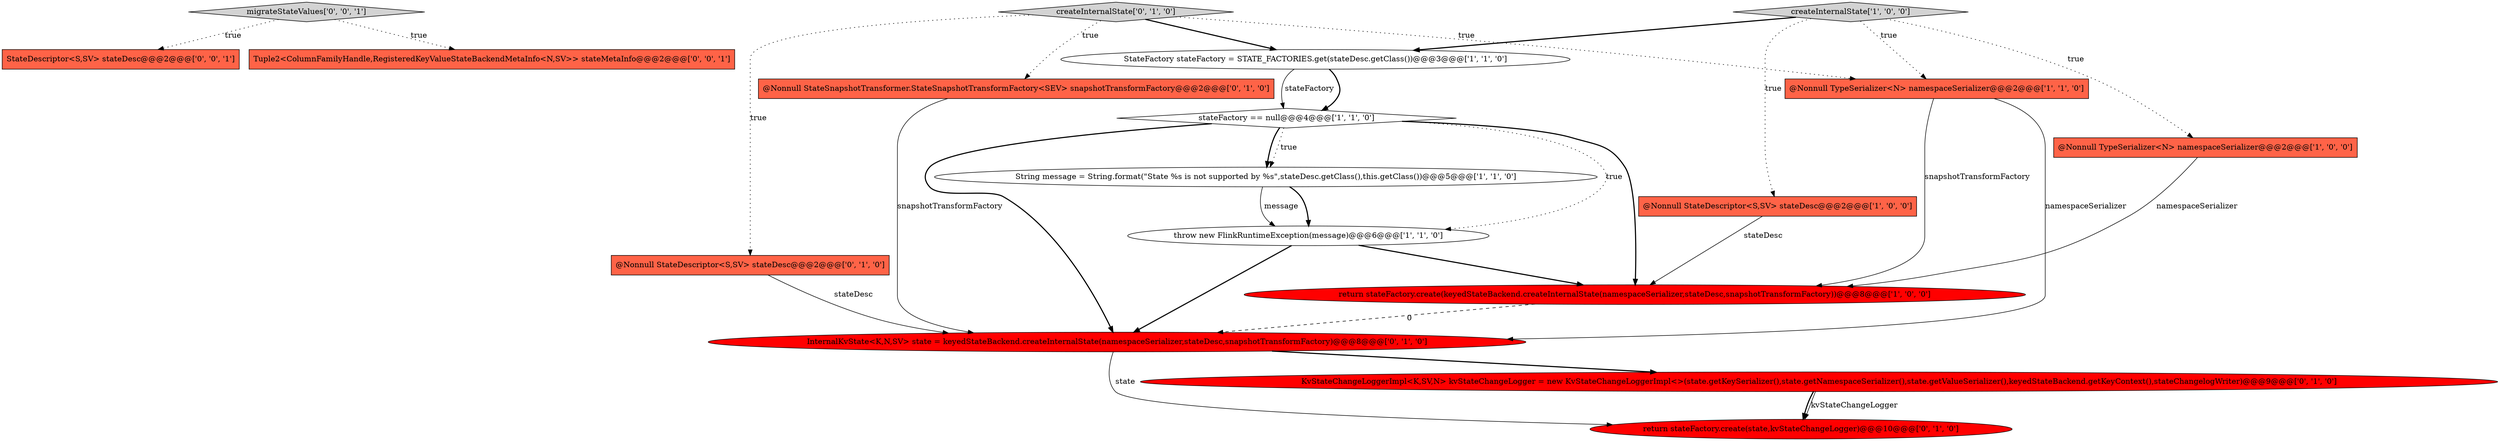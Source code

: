 digraph {
17 [style = filled, label = "migrateStateValues['0', '0', '1']", fillcolor = lightgray, shape = diamond image = "AAA0AAABBB3BBB"];
12 [style = filled, label = "createInternalState['0', '1', '0']", fillcolor = lightgray, shape = diamond image = "AAA0AAABBB2BBB"];
1 [style = filled, label = "throw new FlinkRuntimeException(message)@@@6@@@['1', '1', '0']", fillcolor = white, shape = ellipse image = "AAA0AAABBB1BBB"];
3 [style = filled, label = "createInternalState['1', '0', '0']", fillcolor = lightgray, shape = diamond image = "AAA0AAABBB1BBB"];
0 [style = filled, label = "@Nonnull TypeSerializer<N> namespaceSerializer@@@2@@@['1', '0', '0']", fillcolor = tomato, shape = box image = "AAA0AAABBB1BBB"];
4 [style = filled, label = "@Nonnull StateDescriptor<S,SV> stateDesc@@@2@@@['1', '0', '0']", fillcolor = tomato, shape = box image = "AAA0AAABBB1BBB"];
8 [style = filled, label = "stateFactory == null@@@4@@@['1', '1', '0']", fillcolor = white, shape = diamond image = "AAA0AAABBB1BBB"];
13 [style = filled, label = "InternalKvState<K,N,SV> state = keyedStateBackend.createInternalState(namespaceSerializer,stateDesc,snapshotTransformFactory)@@@8@@@['0', '1', '0']", fillcolor = red, shape = ellipse image = "AAA1AAABBB2BBB"];
11 [style = filled, label = "return stateFactory.create(state,kvStateChangeLogger)@@@10@@@['0', '1', '0']", fillcolor = red, shape = ellipse image = "AAA1AAABBB2BBB"];
15 [style = filled, label = "StateDescriptor<S,SV> stateDesc@@@2@@@['0', '0', '1']", fillcolor = tomato, shape = box image = "AAA0AAABBB3BBB"];
16 [style = filled, label = "Tuple2<ColumnFamilyHandle,RegisteredKeyValueStateBackendMetaInfo<N,SV>> stateMetaInfo@@@2@@@['0', '0', '1']", fillcolor = tomato, shape = box image = "AAA0AAABBB3BBB"];
5 [style = filled, label = "@Nonnull TypeSerializer<N> namespaceSerializer@@@2@@@['1', '1', '0']", fillcolor = tomato, shape = box image = "AAA0AAABBB1BBB"];
14 [style = filled, label = "KvStateChangeLoggerImpl<K,SV,N> kvStateChangeLogger = new KvStateChangeLoggerImpl<>(state.getKeySerializer(),state.getNamespaceSerializer(),state.getValueSerializer(),keyedStateBackend.getKeyContext(),stateChangelogWriter)@@@9@@@['0', '1', '0']", fillcolor = red, shape = ellipse image = "AAA1AAABBB2BBB"];
9 [style = filled, label = "@Nonnull StateDescriptor<S,SV> stateDesc@@@2@@@['0', '1', '0']", fillcolor = tomato, shape = box image = "AAA0AAABBB2BBB"];
2 [style = filled, label = "String message = String.format(\"State %s is not supported by %s\",stateDesc.getClass(),this.getClass())@@@5@@@['1', '1', '0']", fillcolor = white, shape = ellipse image = "AAA0AAABBB1BBB"];
7 [style = filled, label = "StateFactory stateFactory = STATE_FACTORIES.get(stateDesc.getClass())@@@3@@@['1', '1', '0']", fillcolor = white, shape = ellipse image = "AAA0AAABBB1BBB"];
6 [style = filled, label = "return stateFactory.create(keyedStateBackend.createInternalState(namespaceSerializer,stateDesc,snapshotTransformFactory))@@@8@@@['1', '0', '0']", fillcolor = red, shape = ellipse image = "AAA1AAABBB1BBB"];
10 [style = filled, label = "@Nonnull StateSnapshotTransformer.StateSnapshotTransformFactory<SEV> snapshotTransformFactory@@@2@@@['0', '1', '0']", fillcolor = tomato, shape = box image = "AAA0AAABBB2BBB"];
10->13 [style = solid, label="snapshotTransformFactory"];
5->6 [style = solid, label="snapshotTransformFactory"];
2->1 [style = bold, label=""];
8->2 [style = dotted, label="true"];
3->4 [style = dotted, label="true"];
14->11 [style = solid, label="kvStateChangeLogger"];
8->6 [style = bold, label=""];
7->8 [style = bold, label=""];
1->13 [style = bold, label=""];
12->7 [style = bold, label=""];
5->13 [style = solid, label="namespaceSerializer"];
0->6 [style = solid, label="namespaceSerializer"];
17->16 [style = dotted, label="true"];
8->1 [style = dotted, label="true"];
9->13 [style = solid, label="stateDesc"];
1->6 [style = bold, label=""];
3->5 [style = dotted, label="true"];
17->15 [style = dotted, label="true"];
6->13 [style = dashed, label="0"];
12->10 [style = dotted, label="true"];
8->2 [style = bold, label=""];
3->7 [style = bold, label=""];
12->5 [style = dotted, label="true"];
7->8 [style = solid, label="stateFactory"];
3->0 [style = dotted, label="true"];
13->11 [style = solid, label="state"];
2->1 [style = solid, label="message"];
4->6 [style = solid, label="stateDesc"];
13->14 [style = bold, label=""];
14->11 [style = bold, label=""];
8->13 [style = bold, label=""];
12->9 [style = dotted, label="true"];
}
